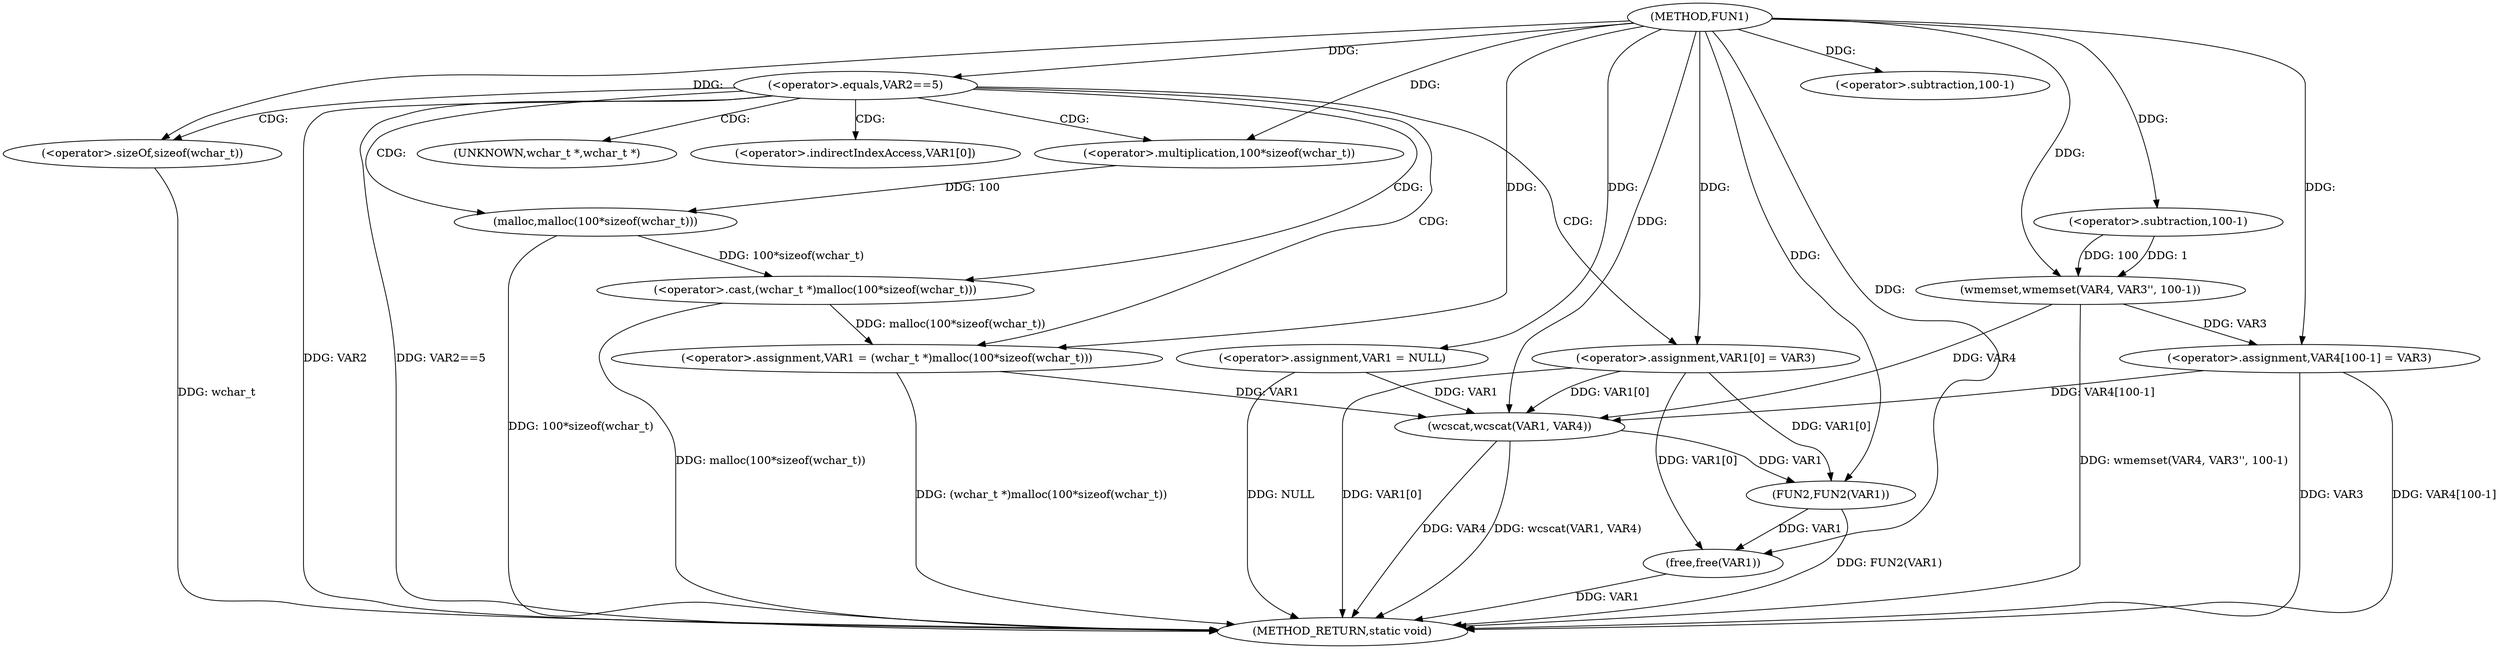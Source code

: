 digraph FUN1 {  
"1000100" [label = "(METHOD,FUN1)" ]
"1000147" [label = "(METHOD_RETURN,static void)" ]
"1000103" [label = "(<operator>.assignment,VAR1 = NULL)" ]
"1000107" [label = "(<operator>.equals,VAR2==5)" ]
"1000111" [label = "(<operator>.assignment,VAR1 = (wchar_t *)malloc(100*sizeof(wchar_t)))" ]
"1000113" [label = "(<operator>.cast,(wchar_t *)malloc(100*sizeof(wchar_t)))" ]
"1000115" [label = "(malloc,malloc(100*sizeof(wchar_t)))" ]
"1000116" [label = "(<operator>.multiplication,100*sizeof(wchar_t))" ]
"1000118" [label = "(<operator>.sizeOf,sizeof(wchar_t))" ]
"1000120" [label = "(<operator>.assignment,VAR1[0] = VAR3)" ]
"1000127" [label = "(wmemset,wmemset(VAR4, VAR3'', 100-1))" ]
"1000130" [label = "(<operator>.subtraction,100-1)" ]
"1000133" [label = "(<operator>.assignment,VAR4[100-1] = VAR3)" ]
"1000136" [label = "(<operator>.subtraction,100-1)" ]
"1000140" [label = "(wcscat,wcscat(VAR1, VAR4))" ]
"1000143" [label = "(FUN2,FUN2(VAR1))" ]
"1000145" [label = "(free,free(VAR1))" ]
"1000114" [label = "(UNKNOWN,wchar_t *,wchar_t *)" ]
"1000121" [label = "(<operator>.indirectIndexAccess,VAR1[0])" ]
  "1000140" -> "1000147"  [ label = "DDG: VAR4"] 
  "1000107" -> "1000147"  [ label = "DDG: VAR2"] 
  "1000107" -> "1000147"  [ label = "DDG: VAR2==5"] 
  "1000103" -> "1000147"  [ label = "DDG: NULL"] 
  "1000133" -> "1000147"  [ label = "DDG: VAR3"] 
  "1000140" -> "1000147"  [ label = "DDG: wcscat(VAR1, VAR4)"] 
  "1000127" -> "1000147"  [ label = "DDG: wmemset(VAR4, VAR3'', 100-1)"] 
  "1000118" -> "1000147"  [ label = "DDG: wchar_t"] 
  "1000145" -> "1000147"  [ label = "DDG: VAR1"] 
  "1000133" -> "1000147"  [ label = "DDG: VAR4[100-1]"] 
  "1000113" -> "1000147"  [ label = "DDG: malloc(100*sizeof(wchar_t))"] 
  "1000120" -> "1000147"  [ label = "DDG: VAR1[0]"] 
  "1000111" -> "1000147"  [ label = "DDG: (wchar_t *)malloc(100*sizeof(wchar_t))"] 
  "1000143" -> "1000147"  [ label = "DDG: FUN2(VAR1)"] 
  "1000115" -> "1000147"  [ label = "DDG: 100*sizeof(wchar_t)"] 
  "1000100" -> "1000103"  [ label = "DDG: "] 
  "1000100" -> "1000107"  [ label = "DDG: "] 
  "1000113" -> "1000111"  [ label = "DDG: malloc(100*sizeof(wchar_t))"] 
  "1000100" -> "1000111"  [ label = "DDG: "] 
  "1000115" -> "1000113"  [ label = "DDG: 100*sizeof(wchar_t)"] 
  "1000116" -> "1000115"  [ label = "DDG: 100"] 
  "1000100" -> "1000116"  [ label = "DDG: "] 
  "1000100" -> "1000118"  [ label = "DDG: "] 
  "1000100" -> "1000120"  [ label = "DDG: "] 
  "1000100" -> "1000127"  [ label = "DDG: "] 
  "1000130" -> "1000127"  [ label = "DDG: 100"] 
  "1000130" -> "1000127"  [ label = "DDG: 1"] 
  "1000100" -> "1000130"  [ label = "DDG: "] 
  "1000127" -> "1000133"  [ label = "DDG: VAR3"] 
  "1000100" -> "1000133"  [ label = "DDG: "] 
  "1000100" -> "1000136"  [ label = "DDG: "] 
  "1000103" -> "1000140"  [ label = "DDG: VAR1"] 
  "1000120" -> "1000140"  [ label = "DDG: VAR1[0]"] 
  "1000111" -> "1000140"  [ label = "DDG: VAR1"] 
  "1000100" -> "1000140"  [ label = "DDG: "] 
  "1000133" -> "1000140"  [ label = "DDG: VAR4[100-1]"] 
  "1000127" -> "1000140"  [ label = "DDG: VAR4"] 
  "1000140" -> "1000143"  [ label = "DDG: VAR1"] 
  "1000120" -> "1000143"  [ label = "DDG: VAR1[0]"] 
  "1000100" -> "1000143"  [ label = "DDG: "] 
  "1000143" -> "1000145"  [ label = "DDG: VAR1"] 
  "1000120" -> "1000145"  [ label = "DDG: VAR1[0]"] 
  "1000100" -> "1000145"  [ label = "DDG: "] 
  "1000107" -> "1000121"  [ label = "CDG: "] 
  "1000107" -> "1000116"  [ label = "CDG: "] 
  "1000107" -> "1000114"  [ label = "CDG: "] 
  "1000107" -> "1000115"  [ label = "CDG: "] 
  "1000107" -> "1000120"  [ label = "CDG: "] 
  "1000107" -> "1000113"  [ label = "CDG: "] 
  "1000107" -> "1000118"  [ label = "CDG: "] 
  "1000107" -> "1000111"  [ label = "CDG: "] 
}
